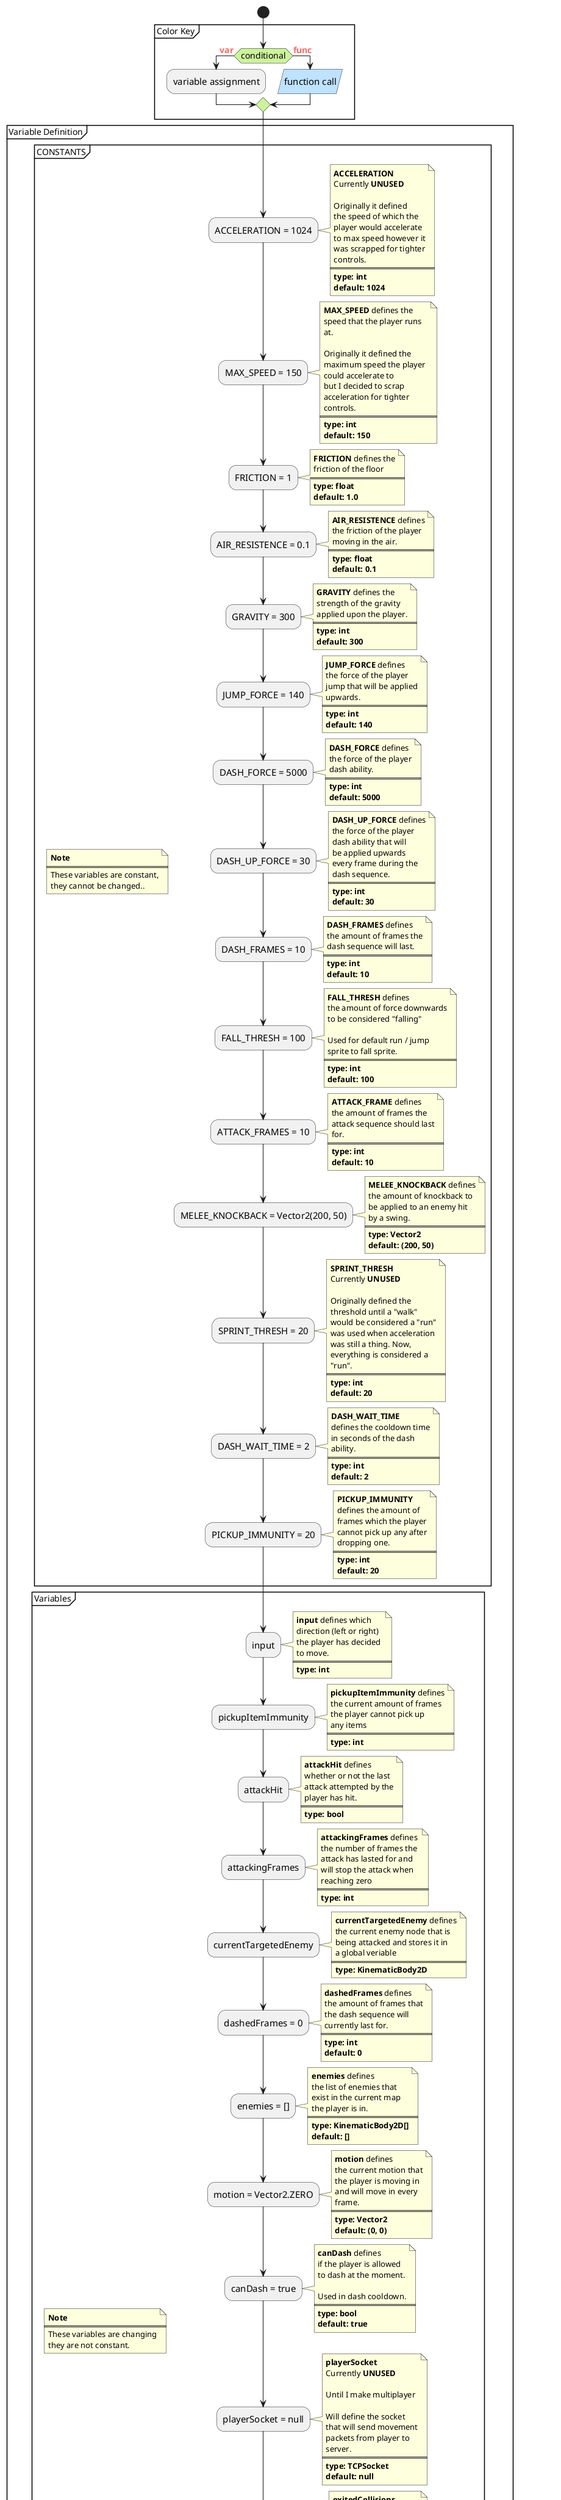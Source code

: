 @startuml Player Script

skinparam activity {
    FontName Calibri
    FontSize 15
    DiamondFontSize 14
    DiamondBackgroundColor #cdf29d
    ArrowFontSize 14
    ArrowFontStyle bold
    ArrowFontColor #ff6666
}

start

partition "Color Key" {
if (conditional) then (var)
    :variable assignment;
else (func)
    #bfe2ff:function call/
endif
}

partition "Variable Definition" {
    partition "CONSTANTS" {
        note left
            **Note**
            ====
            These variables are constant,
            they cannot be changed..
        endnote

        :ACCELERATION = 1024;

        note right
        **ACCELERATION** 
        Currently **UNUSED**

        Originally it defined
        the speed of which the
        player would accelerate
        to max speed however it
        was scrapped for tighter
        controls.
        ====
        **type: int**
        **default: 1024**
        endnote

        :MAX_SPEED = 150;

        note right
        **MAX_SPEED** defines the 
        speed that the player runs 
        at.

        Originally it defined the
        maximum speed the player 
        could accelerate to
        but I decided to scrap
        acceleration for tighter
        controls.
        ====
        **type: int**
        **default: 150**
        endnote

        :FRICTION = 1;

        note right
        **FRICTION** defines the
        friction of the floor
        ====
        **type: float**
        **default: 1.0**
        endnote

        :AIR_RESISTENCE = 0.1;

        note right
        **AIR_RESISTENCE** defines
        the friction of the player
        moving in the air.
        ====
        **type: float**
        **default: 0.1**
        endnote

        :GRAVITY = 300;

        note right
        **GRAVITY** defines the
        strength of the gravity
        applied upon the player.
        ====
        **type: int**
        **default: 300**
        endnote

        :JUMP_FORCE = 140;

        note right
        **JUMP_FORCE** defines
        the force of the player
        jump that will be applied
        upwards.
        ====
        **type: int**
        **default: 140**
        endnote

        :DASH_FORCE = 5000;

        note right
        **DASH_FORCE** defines
        the force of the player
        dash ability.
        ====
        **type: int**
        **default: 5000**
        endnote

        :DASH_UP_FORCE = 30;

        note right
        **DASH_UP_FORCE** defines
        the force of the player
        dash ability that will
        be applied upwards
        every frame during the
        dash sequence.
        ====
        **type: int**
        **default: 30**
        endnote

        :DASH_FRAMES = 10;

        note right
        **DASH_FRAMES** defines
        the amount of frames the
        dash sequence will last.
        ====
        **type: int**
        **default: 10**
        endnote

        :FALL_THRESH = 100;

        note right
        **FALL_THRESH** defines
        the amount of force downwards
        to be considered "falling"

        Used for default run / jump
        sprite to fall sprite.
        ====
        **type: int**
        **default: 100**
        endnote

        :ATTACK_FRAMES = 10;

        note right
        **ATTACK_FRAME** defines
        the amount of frames the
        attack sequence should last
        for.
        ====
        **type: int**
        **default: 10**
        endnote

        :MELEE_KNOCKBACK = Vector2(200, 50);

        note right
        **MELEE_KNOCKBACK** defines
        the amount of knockback to
        be applied to an enemy hit
        by a swing.
        ====
        **type: Vector2**
        **default: (200, 50)**
        endnote
        
        :SPRINT_THRESH = 20;

        note right
        **SPRINT_THRESH**
        Currently **UNUSED**

        Originally defined the
        threshold until a "walk"
        would be considered a "run"
        was used when acceleration
        was still a thing. Now,
        everything is considered a
        "run".
        ====
        **type: int**
        **default: 20**
        endnote

        :DASH_WAIT_TIME = 2;

        note right
        **DASH_WAIT_TIME**
        defines the cooldown time
        in seconds of the dash 
        ability.
        ====
        **type: int**
        **default: 2**
        endnote

        :PICKUP_IMMUNITY = 20;
        
        note right
        **PICKUP_IMMUNITY**
        defines the amount of
        frames which the player
        cannot pick up any after
        dropping one.
        ====
        **type: int**
        **default: 20**
        endnote
    }

    partition "Variables" {
        note left
            **Note**
            ====
            These variables are changing
            they are not constant.
        endnote
            
        :input;

        note right
            **input** defines which 
            direction (left or right)
            the player has decided 
            to move.
            ====
            **type: int**
        endnote

        :pickupItemImmunity;

        note right
            **pickupItemImmunity** defines
            the current amount of frames
            the player cannot pick up
            any items
            ====
            **type: int**
        endnote

        :attackHit;

        note right
            **attackHit** defines
            whether or not the last
            attack attempted by the
            player has hit.
            ====
            **type: bool**
        endnote

        :attackingFrames;

        note right
            **attackingFrames** defines
            the number of frames the 
            attack has lasted for and
            will stop the attack when
            reaching zero
            ====
            **type: int**
        endnote

        :currentTargetedEnemy;

        note right
            **currentTargetedEnemy** defines
            the current enemy node that is
            being attacked and stores it in
            a global veriable
            ====
            **type: KinematicBody2D**
        endnote

        :dashedFrames = 0;

        note right
            **dashedFrames** defines
            the amount of frames that
            the dash sequence will 
            currently last for.
            ====
            **type: int**
            **default: 0**
        endnote

        :enemies = [];

        note right
            **enemies** defines
            the list of enemies that
            exist in the current map
            the player is in.
            ====
            **type: KinematicBody2D[]**
            **default: []**
        endnote

        :motion = Vector2.ZERO;

        note right
            **motion** defines
            the current motion that
            the player is moving in
            and will move in every
            frame.
            ====
            **type: Vector2**
            **default: (0, 0)**
        endnote

        :canDash = true;

        note right
            **canDash** defines
            if the player is allowed
            to dash at the moment.

            Used in dash cooldown.
            ====
            **type: bool**
            **default: true**
        endnote

        :playerSocket = null;

        note right
            **playerSocket** 
            Currently **UNUSED**
            
            Until I make multiplayer
            
            Will define the socket
            that will send movement
            packets from player to
            server.
            ====
            **type: TCPSocket**
            **default: null**
        endnote

        :exitedCollisions = true;

        note right
            **exitedCollisions**
            defines whether or not
            the player is colliding
            with an enemy or not.
            ====
            **type: bool**
            **default: true**
        endnote

        :invSlotActions = [
    "inv_slot_0", 
    "inv_slot_1",
    "inv_slot_2",
    "inv_slot_3",
    "inv_slot_4",
    "inv_slot_5"
    ];

        note right
            **invSlotActions**
            defines the names of
            each key that will be
            bound to each inventory
            slot.
            ====
            **type: str[]**
            **default:** ["inv_slot_0", 
                        "inv_slot_1",
                        "inv_slot_2",
                        "inv_slot_3",
                        "inv_slot_4",
                        "inv_slot_5"]
        endnote

        :itemBar = [null, null, null, null, null, null];

        note right
            **itemBar** defines the
            list of current items in
            the player's inventory.
            ====
            **type: CustomClass:Item[]**
            **default:** [null,
                        null,
                        null,
                        null,
                        null,
                        null]
        endnote

        :toggledHelp = -1;

        note right
            **toggledHelp** defines
            whether or not the player
            has toggled the help menu.
            ====
            **type: int**
            **default: -1**
        endnote

        :selected_item = 0;

        note right
            **selected_item** defines
            the index of the current
            selected item in the
            inventory.
            ====
            **type: int**
            **default: 0**
        endnote

        :pickupImmunity = 0;

        note right
            **pickupImmunity** defines
            the current amount of frames
            the player will not be able
            to pick up any itmes.
            ====
            **type: int**
            **default: 0**
        endnote
    }

    partition "Onready Variables" {
        note left
            **Note**
            ====
            Onready variables are
            variables defined when the
            Node that is using this script
            is ready.
        endnote
        
        :sprite = $Sprite;

        note right
            **sprite** defines
            the player sprite that
            is currently being shown.
            ====
            **type: AnimatedSprite2D**
        endnote

        :runCollider = $RunCollision;

        note right
            **runCollider** defines
            the collision capsule that will
            be used when running or
            jumping.
            ====
            **type: CollisionShape2D**
        endnote

        :crouchCollider = $CrouchCollision;

        note right
            **crouchCollider** defines
            the collision capsule that
            will be used when crouching.
            ====
            **type: CollisionShape2D** 
        endnote

        :animationPlayer = $Animations;

        note right
            **animationPlayer** defines
            the Animation Player that will
            bob the player and back items
            up and down while running.
            ====
            **type: AnimationPlayer**
        endnote

        :dashTimer = $DashTimer;

        note right
            **dashTimer** defines
            the Timer node that will
            time the dash cooldown in
            the background.
            ====
            **type: Timer**
        endnote

        :dashEffectLeft = $DashEffectLeft;

        note right
            **dashEffectLeft** defines
            the Particles2D node that will
            emit when the player is dashing 
            left.
            ====
            **type: Particles2D**
        endnote

        :dashEffectRight = $DashEffectRight;

        note right
            **dashEffectRight** defines
            the Particles2D node that will
            emit when the player is dashing
            right.
            ====
            **type: Particles2D**
        endnote

        :helpGui = $Help;

        note right
            **helpGui** defines the help
            GUI scene instance that will
            show when the player presses
            [F1].
            ====
            **type: MarginContainer**
        endnote

        :backItemSprite = $BackItemSprite;

        note right
            **backItemSprite** defines
            the sprite that holds the
            texture that shall be displayed
            on the back of the player 
            character.
            ====
            **type: Sprite**
        endnote

        :handItemSprite = $HandItemSprite;
        note right
            **handItemSprite** defines
            the sprite sprite that holds
            the texture that shall be displayed
            in the hand of the player character.
            ====
            **type: Sprite**
        endnote
        
        :collisionDirection = $CollisionDirection;

        note right
            **CollisionDirection**
            defines the raycast that
            will tell what direction
            the player has collided with
            and enemy or if they have
            collided at all.
            ====
            **type: RayCast2D**
        endnote

        :attackRay = $AttackRay;

        note right
            **attackRay** defines
            the raycast that will
            tell if player swing
            has hit.
            ====
            **type: RayCast2D**
        endnote

        :raycasts = [$CollisionDirection, $AttackRay];

        note right
            **raycasts** defines
            all the raycasts that
            will be flipping while
            the player moves left
            and right.
            ====
            **type: RayCast2D**
        endnote

        :hitParticles = get_parent().get_node("HitParticles");

        note right
            **hitParticles** defines
            the Sprite Node that
            controls the hit particles.
            ====
            **type: Sprite**
        endnote
    }
}

partition "_physics_process" {
    :assign left/right player input to var input;

    #bfe2ff:check_and_handle_item_drop()/

    partition "if pickup item immunity has started" {
    if (pickupItemImmunity) then (> 0)
        :pickupItemImmunity -= 1;
        note right
        Subtract 1 frame from
        pickup immunity time
        endnote
    endif
    }
    
    partition "if attack swing has hit" {
    if (attackHit) then (true)
        if (attackingFrames) then (not == 0)
            #bfe2ff:attackFrame()/
            note left
            Call attack 
            frame process
            then return
            endnote
            detach
        else (else)
            partition "If attack sequence finished" {
            :attackHit = false;
            :currentTargetedEnemy = false;
            #bfe2ff:backItemSprite.show()/
            }

        endif
    endif
    }

    :itemSwitch = checkForItemSwitch();

    note right
    Check if player has switched item
    and which item they switched to.
    Will be -1 if user hasn't switched
    items.
    endnote

    partition "If player has switched items" {
    if (itemSwitch) then (!= -1)
        #bfe2ff:switchItem()/
        #bfe2ff:setItemSprite()/
        note right
        Set hand sprite / back 
        sprite depending on item
        endnote

    endif
    }

    partition "If player has swung" {
    note right
    Note
    ====
    Swung means the player
    has attacked but it is
    uncertain whether it has hit.
    endnote
    if (Input.is_action_just_pressed("attack")) then (true)
        :attackHit = onAttack(itemBar[selected_item], item);

        partition "If player has hit" {
        if (attackHit) then (true)
            :attackingFrames = ATTACK_FRAMES;
        endif
        }
    endif
    }

    partition "If player has toggled help" {
        if (Input.is_action_just_pressed("help")) then (true)
            note right
            if **toggledHelp**
            is positive, show
            help and hide if
            negative.
            endnote
            :toggledHelp*=-1;
        endif
    }

    partition "Check and logic for Toggle Help" {
        if (toggledHelp) then (positive)
            :helpGui.visible = true;
        else (negative)
            :helpGui.visible = false;
        endif
    }
    
    partition "Movement" {
        if (dashedFrames) then (!= 0)
            #bfe2ff:dashFrame(input, delta)/
            note left
            Call dashFrame() 
            for each frame 
            dashed
            endnote
        else
            partition "If not dashing, or finished" {
                :dashEffectLeft.emitting = false;
                :dashEffectRight.emitting = false;
                note right
                Stop particle emitters
                directions left and
                right from emitting dash
                particles.
                endnote

                if (Input.is_action_just_pressed("ui_down")) then (true)
                    partition "If Crouching" {

                    }
                endif
            }
        endif
    }
    
}

partition "gameProcess" {
    repeat :gameprocess]
        #bfe2ff:_physics_process(delta)/
    repeat while (running) is (true)
    ->false;
}

stop

@enduml